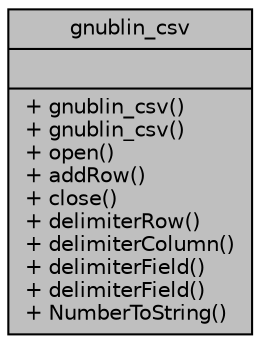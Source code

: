 digraph "gnublin_csv"
{
  edge [fontname="Helvetica",fontsize="10",labelfontname="Helvetica",labelfontsize="10"];
  node [fontname="Helvetica",fontsize="10",shape=record];
  Node1 [label="{gnublin_csv\n||+ gnublin_csv()\l+ gnublin_csv()\l+ open()\l+ addRow()\l+ close()\l+ delimiterRow()\l+ delimiterColumn()\l+ delimiterField()\l+ delimiterField()\l+ NumberToString()\l}",height=0.2,width=0.4,color="black", fillcolor="grey75", style="filled" fontcolor="black"];
}
